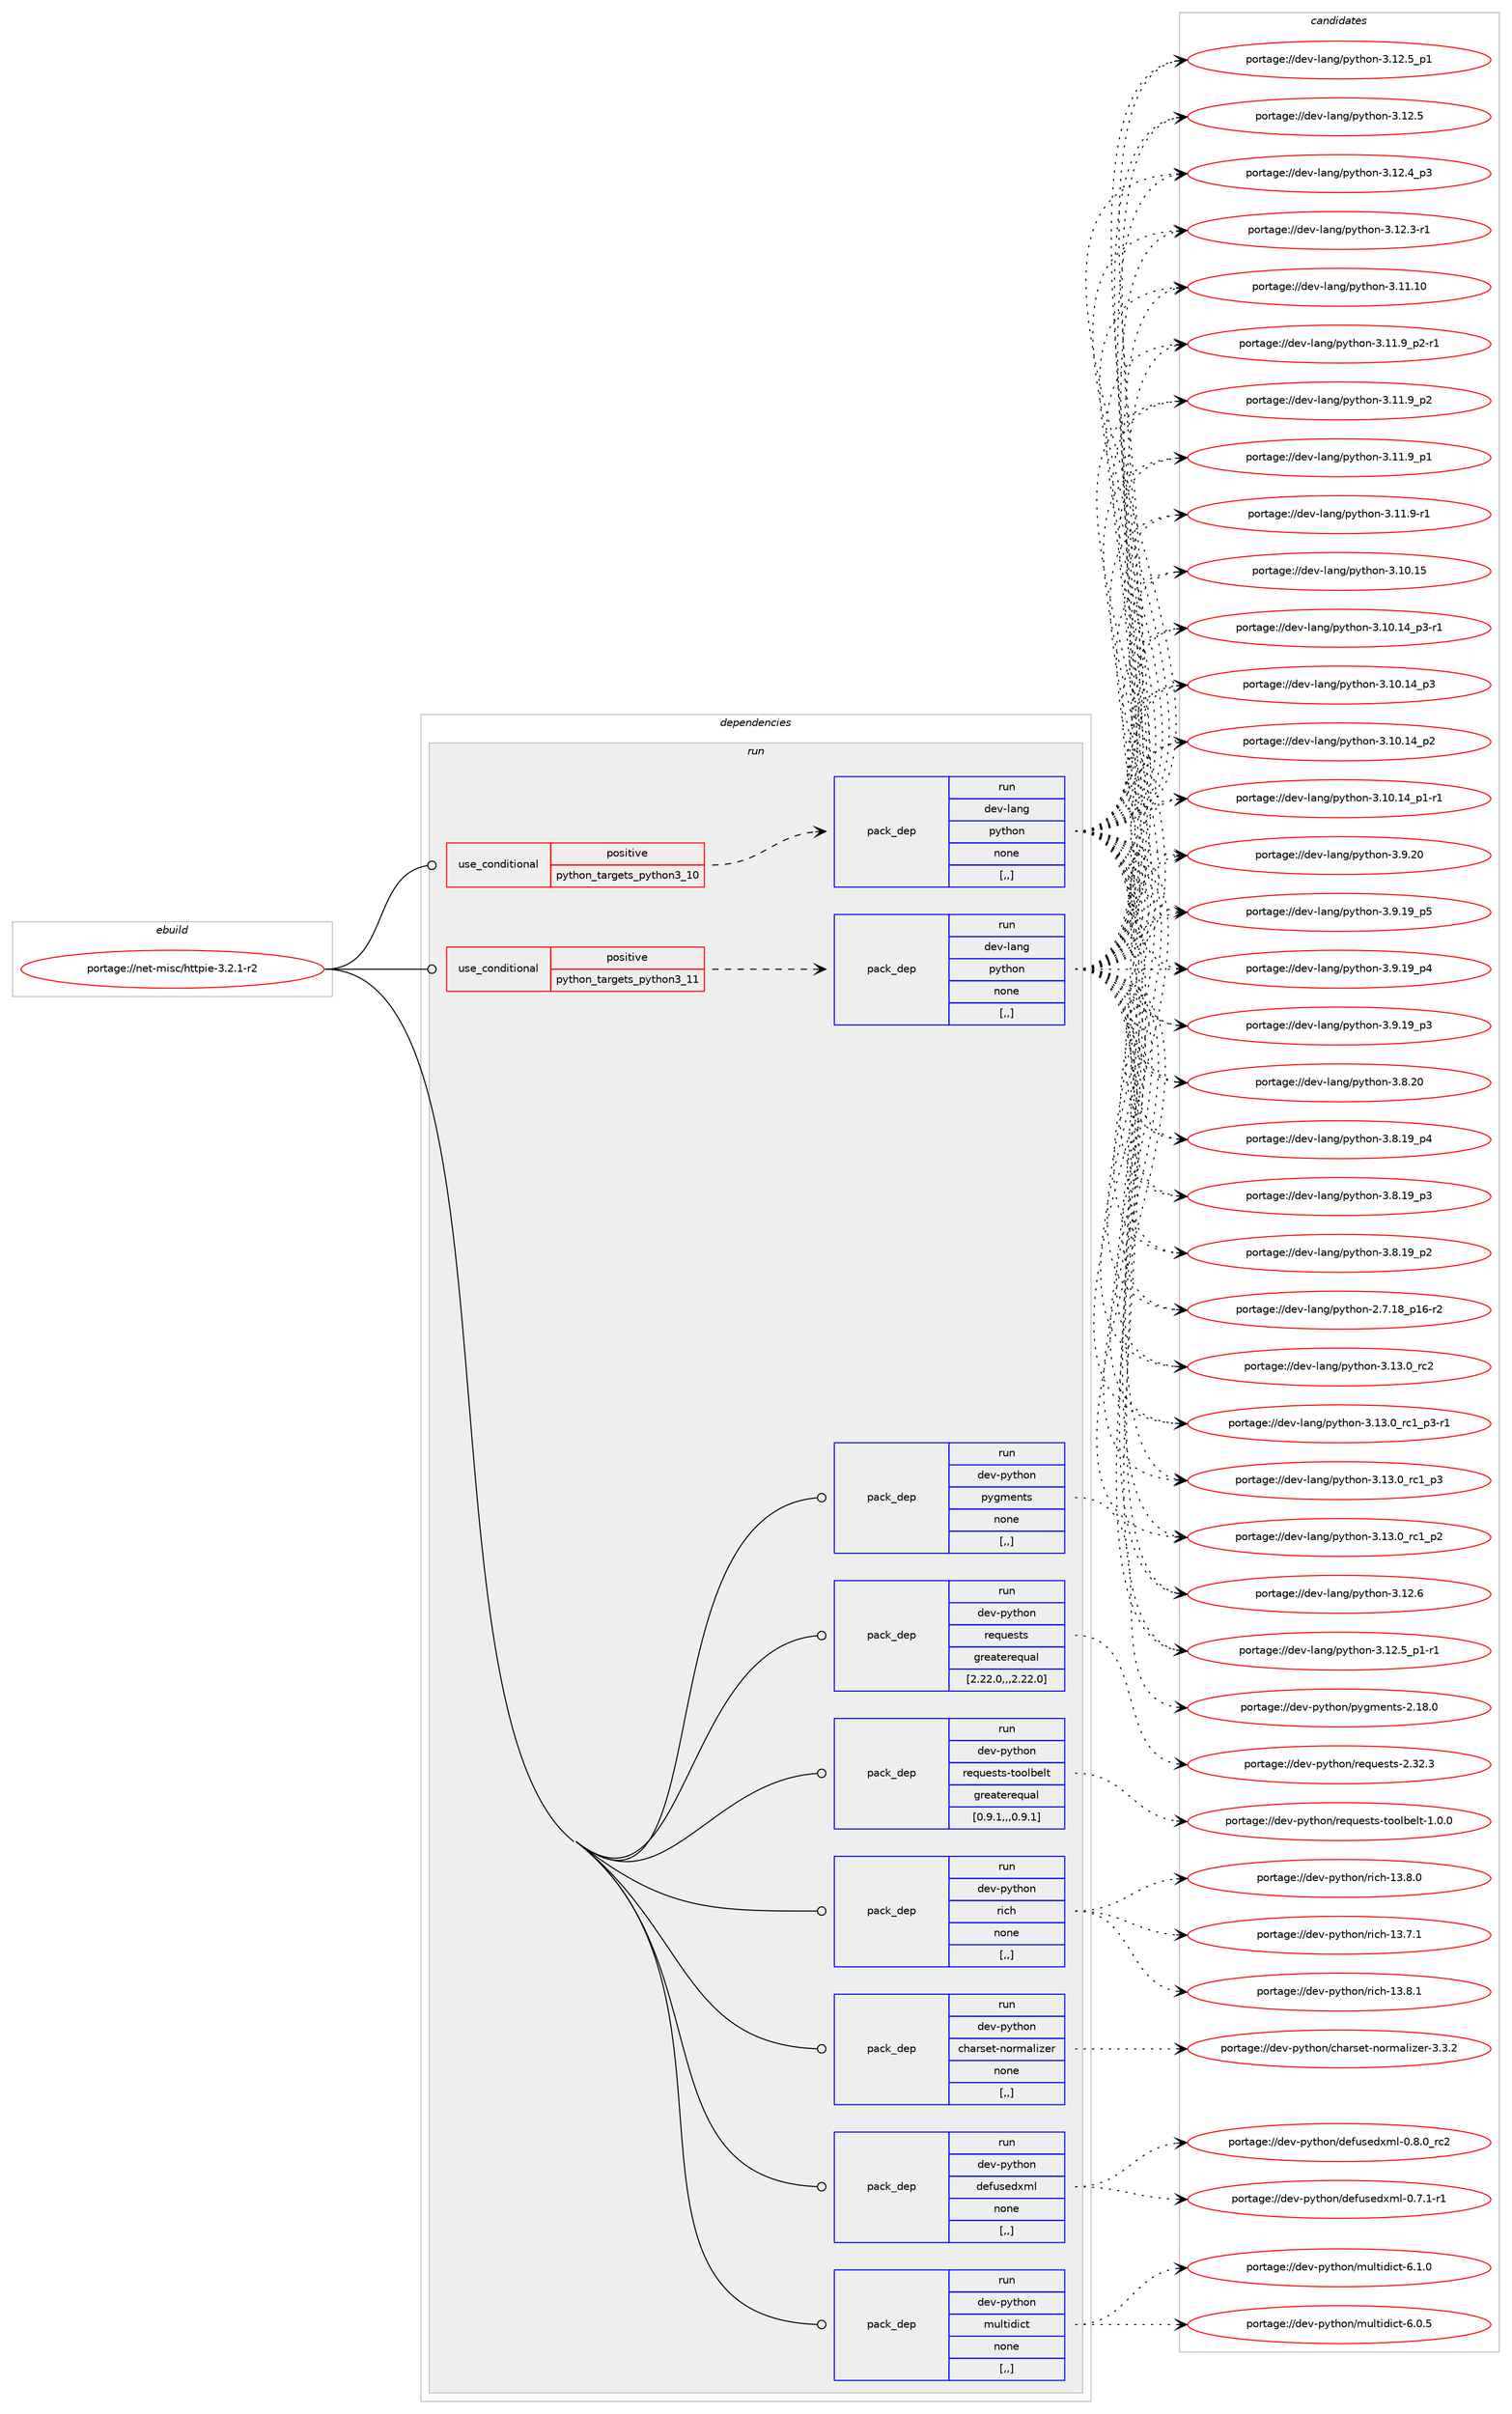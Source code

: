 digraph prolog {

# *************
# Graph options
# *************

newrank=true;
concentrate=true;
compound=true;
graph [rankdir=LR,fontname=Helvetica,fontsize=10,ranksep=1.5];#, ranksep=2.5, nodesep=0.2];
edge  [arrowhead=vee];
node  [fontname=Helvetica,fontsize=10];

# **********
# The ebuild
# **********

subgraph cluster_leftcol {
color=gray;
label=<<i>ebuild</i>>;
id [label="portage://net-misc/httpie-3.2.1-r2", color=red, width=4, href="../net-misc/httpie-3.2.1-r2.svg"];
}

# ****************
# The dependencies
# ****************

subgraph cluster_midcol {
color=gray;
label=<<i>dependencies</i>>;
subgraph cluster_compile {
fillcolor="#eeeeee";
style=filled;
label=<<i>compile</i>>;
}
subgraph cluster_compileandrun {
fillcolor="#eeeeee";
style=filled;
label=<<i>compile and run</i>>;
}
subgraph cluster_run {
fillcolor="#eeeeee";
style=filled;
label=<<i>run</i>>;
subgraph cond231313 {
dependency881185 [label=<<TABLE BORDER="0" CELLBORDER="1" CELLSPACING="0" CELLPADDING="4"><TR><TD ROWSPAN="3" CELLPADDING="10">use_conditional</TD></TR><TR><TD>positive</TD></TR><TR><TD>python_targets_python3_10</TD></TR></TABLE>>, shape=none, color=red];
subgraph pack643437 {
dependency881186 [label=<<TABLE BORDER="0" CELLBORDER="1" CELLSPACING="0" CELLPADDING="4" WIDTH="220"><TR><TD ROWSPAN="6" CELLPADDING="30">pack_dep</TD></TR><TR><TD WIDTH="110">run</TD></TR><TR><TD>dev-lang</TD></TR><TR><TD>python</TD></TR><TR><TD>none</TD></TR><TR><TD>[,,]</TD></TR></TABLE>>, shape=none, color=blue];
}
dependency881185:e -> dependency881186:w [weight=20,style="dashed",arrowhead="vee"];
}
id:e -> dependency881185:w [weight=20,style="solid",arrowhead="odot"];
subgraph cond231314 {
dependency881187 [label=<<TABLE BORDER="0" CELLBORDER="1" CELLSPACING="0" CELLPADDING="4"><TR><TD ROWSPAN="3" CELLPADDING="10">use_conditional</TD></TR><TR><TD>positive</TD></TR><TR><TD>python_targets_python3_11</TD></TR></TABLE>>, shape=none, color=red];
subgraph pack643438 {
dependency881188 [label=<<TABLE BORDER="0" CELLBORDER="1" CELLSPACING="0" CELLPADDING="4" WIDTH="220"><TR><TD ROWSPAN="6" CELLPADDING="30">pack_dep</TD></TR><TR><TD WIDTH="110">run</TD></TR><TR><TD>dev-lang</TD></TR><TR><TD>python</TD></TR><TR><TD>none</TD></TR><TR><TD>[,,]</TD></TR></TABLE>>, shape=none, color=blue];
}
dependency881187:e -> dependency881188:w [weight=20,style="dashed",arrowhead="vee"];
}
id:e -> dependency881187:w [weight=20,style="solid",arrowhead="odot"];
subgraph pack643439 {
dependency881189 [label=<<TABLE BORDER="0" CELLBORDER="1" CELLSPACING="0" CELLPADDING="4" WIDTH="220"><TR><TD ROWSPAN="6" CELLPADDING="30">pack_dep</TD></TR><TR><TD WIDTH="110">run</TD></TR><TR><TD>dev-python</TD></TR><TR><TD>charset-normalizer</TD></TR><TR><TD>none</TD></TR><TR><TD>[,,]</TD></TR></TABLE>>, shape=none, color=blue];
}
id:e -> dependency881189:w [weight=20,style="solid",arrowhead="odot"];
subgraph pack643440 {
dependency881190 [label=<<TABLE BORDER="0" CELLBORDER="1" CELLSPACING="0" CELLPADDING="4" WIDTH="220"><TR><TD ROWSPAN="6" CELLPADDING="30">pack_dep</TD></TR><TR><TD WIDTH="110">run</TD></TR><TR><TD>dev-python</TD></TR><TR><TD>defusedxml</TD></TR><TR><TD>none</TD></TR><TR><TD>[,,]</TD></TR></TABLE>>, shape=none, color=blue];
}
id:e -> dependency881190:w [weight=20,style="solid",arrowhead="odot"];
subgraph pack643441 {
dependency881191 [label=<<TABLE BORDER="0" CELLBORDER="1" CELLSPACING="0" CELLPADDING="4" WIDTH="220"><TR><TD ROWSPAN="6" CELLPADDING="30">pack_dep</TD></TR><TR><TD WIDTH="110">run</TD></TR><TR><TD>dev-python</TD></TR><TR><TD>multidict</TD></TR><TR><TD>none</TD></TR><TR><TD>[,,]</TD></TR></TABLE>>, shape=none, color=blue];
}
id:e -> dependency881191:w [weight=20,style="solid",arrowhead="odot"];
subgraph pack643442 {
dependency881192 [label=<<TABLE BORDER="0" CELLBORDER="1" CELLSPACING="0" CELLPADDING="4" WIDTH="220"><TR><TD ROWSPAN="6" CELLPADDING="30">pack_dep</TD></TR><TR><TD WIDTH="110">run</TD></TR><TR><TD>dev-python</TD></TR><TR><TD>pygments</TD></TR><TR><TD>none</TD></TR><TR><TD>[,,]</TD></TR></TABLE>>, shape=none, color=blue];
}
id:e -> dependency881192:w [weight=20,style="solid",arrowhead="odot"];
subgraph pack643443 {
dependency881193 [label=<<TABLE BORDER="0" CELLBORDER="1" CELLSPACING="0" CELLPADDING="4" WIDTH="220"><TR><TD ROWSPAN="6" CELLPADDING="30">pack_dep</TD></TR><TR><TD WIDTH="110">run</TD></TR><TR><TD>dev-python</TD></TR><TR><TD>requests</TD></TR><TR><TD>greaterequal</TD></TR><TR><TD>[2.22.0,,,2.22.0]</TD></TR></TABLE>>, shape=none, color=blue];
}
id:e -> dependency881193:w [weight=20,style="solid",arrowhead="odot"];
subgraph pack643444 {
dependency881194 [label=<<TABLE BORDER="0" CELLBORDER="1" CELLSPACING="0" CELLPADDING="4" WIDTH="220"><TR><TD ROWSPAN="6" CELLPADDING="30">pack_dep</TD></TR><TR><TD WIDTH="110">run</TD></TR><TR><TD>dev-python</TD></TR><TR><TD>requests-toolbelt</TD></TR><TR><TD>greaterequal</TD></TR><TR><TD>[0.9.1,,,0.9.1]</TD></TR></TABLE>>, shape=none, color=blue];
}
id:e -> dependency881194:w [weight=20,style="solid",arrowhead="odot"];
subgraph pack643445 {
dependency881195 [label=<<TABLE BORDER="0" CELLBORDER="1" CELLSPACING="0" CELLPADDING="4" WIDTH="220"><TR><TD ROWSPAN="6" CELLPADDING="30">pack_dep</TD></TR><TR><TD WIDTH="110">run</TD></TR><TR><TD>dev-python</TD></TR><TR><TD>rich</TD></TR><TR><TD>none</TD></TR><TR><TD>[,,]</TD></TR></TABLE>>, shape=none, color=blue];
}
id:e -> dependency881195:w [weight=20,style="solid",arrowhead="odot"];
}
}

# **************
# The candidates
# **************

subgraph cluster_choices {
rank=same;
color=gray;
label=<<i>candidates</i>>;

subgraph choice643437 {
color=black;
nodesep=1;
choice10010111845108971101034711212111610411111045514649514648951149950 [label="portage://dev-lang/python-3.13.0_rc2", color=red, width=4,href="../dev-lang/python-3.13.0_rc2.svg"];
choice1001011184510897110103471121211161041111104551464951464895114994995112514511449 [label="portage://dev-lang/python-3.13.0_rc1_p3-r1", color=red, width=4,href="../dev-lang/python-3.13.0_rc1_p3-r1.svg"];
choice100101118451089711010347112121116104111110455146495146489511499499511251 [label="portage://dev-lang/python-3.13.0_rc1_p3", color=red, width=4,href="../dev-lang/python-3.13.0_rc1_p3.svg"];
choice100101118451089711010347112121116104111110455146495146489511499499511250 [label="portage://dev-lang/python-3.13.0_rc1_p2", color=red, width=4,href="../dev-lang/python-3.13.0_rc1_p2.svg"];
choice10010111845108971101034711212111610411111045514649504654 [label="portage://dev-lang/python-3.12.6", color=red, width=4,href="../dev-lang/python-3.12.6.svg"];
choice1001011184510897110103471121211161041111104551464950465395112494511449 [label="portage://dev-lang/python-3.12.5_p1-r1", color=red, width=4,href="../dev-lang/python-3.12.5_p1-r1.svg"];
choice100101118451089711010347112121116104111110455146495046539511249 [label="portage://dev-lang/python-3.12.5_p1", color=red, width=4,href="../dev-lang/python-3.12.5_p1.svg"];
choice10010111845108971101034711212111610411111045514649504653 [label="portage://dev-lang/python-3.12.5", color=red, width=4,href="../dev-lang/python-3.12.5.svg"];
choice100101118451089711010347112121116104111110455146495046529511251 [label="portage://dev-lang/python-3.12.4_p3", color=red, width=4,href="../dev-lang/python-3.12.4_p3.svg"];
choice100101118451089711010347112121116104111110455146495046514511449 [label="portage://dev-lang/python-3.12.3-r1", color=red, width=4,href="../dev-lang/python-3.12.3-r1.svg"];
choice1001011184510897110103471121211161041111104551464949464948 [label="portage://dev-lang/python-3.11.10", color=red, width=4,href="../dev-lang/python-3.11.10.svg"];
choice1001011184510897110103471121211161041111104551464949465795112504511449 [label="portage://dev-lang/python-3.11.9_p2-r1", color=red, width=4,href="../dev-lang/python-3.11.9_p2-r1.svg"];
choice100101118451089711010347112121116104111110455146494946579511250 [label="portage://dev-lang/python-3.11.9_p2", color=red, width=4,href="../dev-lang/python-3.11.9_p2.svg"];
choice100101118451089711010347112121116104111110455146494946579511249 [label="portage://dev-lang/python-3.11.9_p1", color=red, width=4,href="../dev-lang/python-3.11.9_p1.svg"];
choice100101118451089711010347112121116104111110455146494946574511449 [label="portage://dev-lang/python-3.11.9-r1", color=red, width=4,href="../dev-lang/python-3.11.9-r1.svg"];
choice1001011184510897110103471121211161041111104551464948464953 [label="portage://dev-lang/python-3.10.15", color=red, width=4,href="../dev-lang/python-3.10.15.svg"];
choice100101118451089711010347112121116104111110455146494846495295112514511449 [label="portage://dev-lang/python-3.10.14_p3-r1", color=red, width=4,href="../dev-lang/python-3.10.14_p3-r1.svg"];
choice10010111845108971101034711212111610411111045514649484649529511251 [label="portage://dev-lang/python-3.10.14_p3", color=red, width=4,href="../dev-lang/python-3.10.14_p3.svg"];
choice10010111845108971101034711212111610411111045514649484649529511250 [label="portage://dev-lang/python-3.10.14_p2", color=red, width=4,href="../dev-lang/python-3.10.14_p2.svg"];
choice100101118451089711010347112121116104111110455146494846495295112494511449 [label="portage://dev-lang/python-3.10.14_p1-r1", color=red, width=4,href="../dev-lang/python-3.10.14_p1-r1.svg"];
choice10010111845108971101034711212111610411111045514657465048 [label="portage://dev-lang/python-3.9.20", color=red, width=4,href="../dev-lang/python-3.9.20.svg"];
choice100101118451089711010347112121116104111110455146574649579511253 [label="portage://dev-lang/python-3.9.19_p5", color=red, width=4,href="../dev-lang/python-3.9.19_p5.svg"];
choice100101118451089711010347112121116104111110455146574649579511252 [label="portage://dev-lang/python-3.9.19_p4", color=red, width=4,href="../dev-lang/python-3.9.19_p4.svg"];
choice100101118451089711010347112121116104111110455146574649579511251 [label="portage://dev-lang/python-3.9.19_p3", color=red, width=4,href="../dev-lang/python-3.9.19_p3.svg"];
choice10010111845108971101034711212111610411111045514656465048 [label="portage://dev-lang/python-3.8.20", color=red, width=4,href="../dev-lang/python-3.8.20.svg"];
choice100101118451089711010347112121116104111110455146564649579511252 [label="portage://dev-lang/python-3.8.19_p4", color=red, width=4,href="../dev-lang/python-3.8.19_p4.svg"];
choice100101118451089711010347112121116104111110455146564649579511251 [label="portage://dev-lang/python-3.8.19_p3", color=red, width=4,href="../dev-lang/python-3.8.19_p3.svg"];
choice100101118451089711010347112121116104111110455146564649579511250 [label="portage://dev-lang/python-3.8.19_p2", color=red, width=4,href="../dev-lang/python-3.8.19_p2.svg"];
choice100101118451089711010347112121116104111110455046554649569511249544511450 [label="portage://dev-lang/python-2.7.18_p16-r2", color=red, width=4,href="../dev-lang/python-2.7.18_p16-r2.svg"];
dependency881186:e -> choice10010111845108971101034711212111610411111045514649514648951149950:w [style=dotted,weight="100"];
dependency881186:e -> choice1001011184510897110103471121211161041111104551464951464895114994995112514511449:w [style=dotted,weight="100"];
dependency881186:e -> choice100101118451089711010347112121116104111110455146495146489511499499511251:w [style=dotted,weight="100"];
dependency881186:e -> choice100101118451089711010347112121116104111110455146495146489511499499511250:w [style=dotted,weight="100"];
dependency881186:e -> choice10010111845108971101034711212111610411111045514649504654:w [style=dotted,weight="100"];
dependency881186:e -> choice1001011184510897110103471121211161041111104551464950465395112494511449:w [style=dotted,weight="100"];
dependency881186:e -> choice100101118451089711010347112121116104111110455146495046539511249:w [style=dotted,weight="100"];
dependency881186:e -> choice10010111845108971101034711212111610411111045514649504653:w [style=dotted,weight="100"];
dependency881186:e -> choice100101118451089711010347112121116104111110455146495046529511251:w [style=dotted,weight="100"];
dependency881186:e -> choice100101118451089711010347112121116104111110455146495046514511449:w [style=dotted,weight="100"];
dependency881186:e -> choice1001011184510897110103471121211161041111104551464949464948:w [style=dotted,weight="100"];
dependency881186:e -> choice1001011184510897110103471121211161041111104551464949465795112504511449:w [style=dotted,weight="100"];
dependency881186:e -> choice100101118451089711010347112121116104111110455146494946579511250:w [style=dotted,weight="100"];
dependency881186:e -> choice100101118451089711010347112121116104111110455146494946579511249:w [style=dotted,weight="100"];
dependency881186:e -> choice100101118451089711010347112121116104111110455146494946574511449:w [style=dotted,weight="100"];
dependency881186:e -> choice1001011184510897110103471121211161041111104551464948464953:w [style=dotted,weight="100"];
dependency881186:e -> choice100101118451089711010347112121116104111110455146494846495295112514511449:w [style=dotted,weight="100"];
dependency881186:e -> choice10010111845108971101034711212111610411111045514649484649529511251:w [style=dotted,weight="100"];
dependency881186:e -> choice10010111845108971101034711212111610411111045514649484649529511250:w [style=dotted,weight="100"];
dependency881186:e -> choice100101118451089711010347112121116104111110455146494846495295112494511449:w [style=dotted,weight="100"];
dependency881186:e -> choice10010111845108971101034711212111610411111045514657465048:w [style=dotted,weight="100"];
dependency881186:e -> choice100101118451089711010347112121116104111110455146574649579511253:w [style=dotted,weight="100"];
dependency881186:e -> choice100101118451089711010347112121116104111110455146574649579511252:w [style=dotted,weight="100"];
dependency881186:e -> choice100101118451089711010347112121116104111110455146574649579511251:w [style=dotted,weight="100"];
dependency881186:e -> choice10010111845108971101034711212111610411111045514656465048:w [style=dotted,weight="100"];
dependency881186:e -> choice100101118451089711010347112121116104111110455146564649579511252:w [style=dotted,weight="100"];
dependency881186:e -> choice100101118451089711010347112121116104111110455146564649579511251:w [style=dotted,weight="100"];
dependency881186:e -> choice100101118451089711010347112121116104111110455146564649579511250:w [style=dotted,weight="100"];
dependency881186:e -> choice100101118451089711010347112121116104111110455046554649569511249544511450:w [style=dotted,weight="100"];
}
subgraph choice643438 {
color=black;
nodesep=1;
choice10010111845108971101034711212111610411111045514649514648951149950 [label="portage://dev-lang/python-3.13.0_rc2", color=red, width=4,href="../dev-lang/python-3.13.0_rc2.svg"];
choice1001011184510897110103471121211161041111104551464951464895114994995112514511449 [label="portage://dev-lang/python-3.13.0_rc1_p3-r1", color=red, width=4,href="../dev-lang/python-3.13.0_rc1_p3-r1.svg"];
choice100101118451089711010347112121116104111110455146495146489511499499511251 [label="portage://dev-lang/python-3.13.0_rc1_p3", color=red, width=4,href="../dev-lang/python-3.13.0_rc1_p3.svg"];
choice100101118451089711010347112121116104111110455146495146489511499499511250 [label="portage://dev-lang/python-3.13.0_rc1_p2", color=red, width=4,href="../dev-lang/python-3.13.0_rc1_p2.svg"];
choice10010111845108971101034711212111610411111045514649504654 [label="portage://dev-lang/python-3.12.6", color=red, width=4,href="../dev-lang/python-3.12.6.svg"];
choice1001011184510897110103471121211161041111104551464950465395112494511449 [label="portage://dev-lang/python-3.12.5_p1-r1", color=red, width=4,href="../dev-lang/python-3.12.5_p1-r1.svg"];
choice100101118451089711010347112121116104111110455146495046539511249 [label="portage://dev-lang/python-3.12.5_p1", color=red, width=4,href="../dev-lang/python-3.12.5_p1.svg"];
choice10010111845108971101034711212111610411111045514649504653 [label="portage://dev-lang/python-3.12.5", color=red, width=4,href="../dev-lang/python-3.12.5.svg"];
choice100101118451089711010347112121116104111110455146495046529511251 [label="portage://dev-lang/python-3.12.4_p3", color=red, width=4,href="../dev-lang/python-3.12.4_p3.svg"];
choice100101118451089711010347112121116104111110455146495046514511449 [label="portage://dev-lang/python-3.12.3-r1", color=red, width=4,href="../dev-lang/python-3.12.3-r1.svg"];
choice1001011184510897110103471121211161041111104551464949464948 [label="portage://dev-lang/python-3.11.10", color=red, width=4,href="../dev-lang/python-3.11.10.svg"];
choice1001011184510897110103471121211161041111104551464949465795112504511449 [label="portage://dev-lang/python-3.11.9_p2-r1", color=red, width=4,href="../dev-lang/python-3.11.9_p2-r1.svg"];
choice100101118451089711010347112121116104111110455146494946579511250 [label="portage://dev-lang/python-3.11.9_p2", color=red, width=4,href="../dev-lang/python-3.11.9_p2.svg"];
choice100101118451089711010347112121116104111110455146494946579511249 [label="portage://dev-lang/python-3.11.9_p1", color=red, width=4,href="../dev-lang/python-3.11.9_p1.svg"];
choice100101118451089711010347112121116104111110455146494946574511449 [label="portage://dev-lang/python-3.11.9-r1", color=red, width=4,href="../dev-lang/python-3.11.9-r1.svg"];
choice1001011184510897110103471121211161041111104551464948464953 [label="portage://dev-lang/python-3.10.15", color=red, width=4,href="../dev-lang/python-3.10.15.svg"];
choice100101118451089711010347112121116104111110455146494846495295112514511449 [label="portage://dev-lang/python-3.10.14_p3-r1", color=red, width=4,href="../dev-lang/python-3.10.14_p3-r1.svg"];
choice10010111845108971101034711212111610411111045514649484649529511251 [label="portage://dev-lang/python-3.10.14_p3", color=red, width=4,href="../dev-lang/python-3.10.14_p3.svg"];
choice10010111845108971101034711212111610411111045514649484649529511250 [label="portage://dev-lang/python-3.10.14_p2", color=red, width=4,href="../dev-lang/python-3.10.14_p2.svg"];
choice100101118451089711010347112121116104111110455146494846495295112494511449 [label="portage://dev-lang/python-3.10.14_p1-r1", color=red, width=4,href="../dev-lang/python-3.10.14_p1-r1.svg"];
choice10010111845108971101034711212111610411111045514657465048 [label="portage://dev-lang/python-3.9.20", color=red, width=4,href="../dev-lang/python-3.9.20.svg"];
choice100101118451089711010347112121116104111110455146574649579511253 [label="portage://dev-lang/python-3.9.19_p5", color=red, width=4,href="../dev-lang/python-3.9.19_p5.svg"];
choice100101118451089711010347112121116104111110455146574649579511252 [label="portage://dev-lang/python-3.9.19_p4", color=red, width=4,href="../dev-lang/python-3.9.19_p4.svg"];
choice100101118451089711010347112121116104111110455146574649579511251 [label="portage://dev-lang/python-3.9.19_p3", color=red, width=4,href="../dev-lang/python-3.9.19_p3.svg"];
choice10010111845108971101034711212111610411111045514656465048 [label="portage://dev-lang/python-3.8.20", color=red, width=4,href="../dev-lang/python-3.8.20.svg"];
choice100101118451089711010347112121116104111110455146564649579511252 [label="portage://dev-lang/python-3.8.19_p4", color=red, width=4,href="../dev-lang/python-3.8.19_p4.svg"];
choice100101118451089711010347112121116104111110455146564649579511251 [label="portage://dev-lang/python-3.8.19_p3", color=red, width=4,href="../dev-lang/python-3.8.19_p3.svg"];
choice100101118451089711010347112121116104111110455146564649579511250 [label="portage://dev-lang/python-3.8.19_p2", color=red, width=4,href="../dev-lang/python-3.8.19_p2.svg"];
choice100101118451089711010347112121116104111110455046554649569511249544511450 [label="portage://dev-lang/python-2.7.18_p16-r2", color=red, width=4,href="../dev-lang/python-2.7.18_p16-r2.svg"];
dependency881188:e -> choice10010111845108971101034711212111610411111045514649514648951149950:w [style=dotted,weight="100"];
dependency881188:e -> choice1001011184510897110103471121211161041111104551464951464895114994995112514511449:w [style=dotted,weight="100"];
dependency881188:e -> choice100101118451089711010347112121116104111110455146495146489511499499511251:w [style=dotted,weight="100"];
dependency881188:e -> choice100101118451089711010347112121116104111110455146495146489511499499511250:w [style=dotted,weight="100"];
dependency881188:e -> choice10010111845108971101034711212111610411111045514649504654:w [style=dotted,weight="100"];
dependency881188:e -> choice1001011184510897110103471121211161041111104551464950465395112494511449:w [style=dotted,weight="100"];
dependency881188:e -> choice100101118451089711010347112121116104111110455146495046539511249:w [style=dotted,weight="100"];
dependency881188:e -> choice10010111845108971101034711212111610411111045514649504653:w [style=dotted,weight="100"];
dependency881188:e -> choice100101118451089711010347112121116104111110455146495046529511251:w [style=dotted,weight="100"];
dependency881188:e -> choice100101118451089711010347112121116104111110455146495046514511449:w [style=dotted,weight="100"];
dependency881188:e -> choice1001011184510897110103471121211161041111104551464949464948:w [style=dotted,weight="100"];
dependency881188:e -> choice1001011184510897110103471121211161041111104551464949465795112504511449:w [style=dotted,weight="100"];
dependency881188:e -> choice100101118451089711010347112121116104111110455146494946579511250:w [style=dotted,weight="100"];
dependency881188:e -> choice100101118451089711010347112121116104111110455146494946579511249:w [style=dotted,weight="100"];
dependency881188:e -> choice100101118451089711010347112121116104111110455146494946574511449:w [style=dotted,weight="100"];
dependency881188:e -> choice1001011184510897110103471121211161041111104551464948464953:w [style=dotted,weight="100"];
dependency881188:e -> choice100101118451089711010347112121116104111110455146494846495295112514511449:w [style=dotted,weight="100"];
dependency881188:e -> choice10010111845108971101034711212111610411111045514649484649529511251:w [style=dotted,weight="100"];
dependency881188:e -> choice10010111845108971101034711212111610411111045514649484649529511250:w [style=dotted,weight="100"];
dependency881188:e -> choice100101118451089711010347112121116104111110455146494846495295112494511449:w [style=dotted,weight="100"];
dependency881188:e -> choice10010111845108971101034711212111610411111045514657465048:w [style=dotted,weight="100"];
dependency881188:e -> choice100101118451089711010347112121116104111110455146574649579511253:w [style=dotted,weight="100"];
dependency881188:e -> choice100101118451089711010347112121116104111110455146574649579511252:w [style=dotted,weight="100"];
dependency881188:e -> choice100101118451089711010347112121116104111110455146574649579511251:w [style=dotted,weight="100"];
dependency881188:e -> choice10010111845108971101034711212111610411111045514656465048:w [style=dotted,weight="100"];
dependency881188:e -> choice100101118451089711010347112121116104111110455146564649579511252:w [style=dotted,weight="100"];
dependency881188:e -> choice100101118451089711010347112121116104111110455146564649579511251:w [style=dotted,weight="100"];
dependency881188:e -> choice100101118451089711010347112121116104111110455146564649579511250:w [style=dotted,weight="100"];
dependency881188:e -> choice100101118451089711010347112121116104111110455046554649569511249544511450:w [style=dotted,weight="100"];
}
subgraph choice643439 {
color=black;
nodesep=1;
choice100101118451121211161041111104799104971141151011164511011111410997108105122101114455146514650 [label="portage://dev-python/charset-normalizer-3.3.2", color=red, width=4,href="../dev-python/charset-normalizer-3.3.2.svg"];
dependency881189:e -> choice100101118451121211161041111104799104971141151011164511011111410997108105122101114455146514650:w [style=dotted,weight="100"];
}
subgraph choice643440 {
color=black;
nodesep=1;
choice1001011184511212111610411111047100101102117115101100120109108454846564648951149950 [label="portage://dev-python/defusedxml-0.8.0_rc2", color=red, width=4,href="../dev-python/defusedxml-0.8.0_rc2.svg"];
choice10010111845112121116104111110471001011021171151011001201091084548465546494511449 [label="portage://dev-python/defusedxml-0.7.1-r1", color=red, width=4,href="../dev-python/defusedxml-0.7.1-r1.svg"];
dependency881190:e -> choice1001011184511212111610411111047100101102117115101100120109108454846564648951149950:w [style=dotted,weight="100"];
dependency881190:e -> choice10010111845112121116104111110471001011021171151011001201091084548465546494511449:w [style=dotted,weight="100"];
}
subgraph choice643441 {
color=black;
nodesep=1;
choice100101118451121211161041111104710911710811610510010599116455446494648 [label="portage://dev-python/multidict-6.1.0", color=red, width=4,href="../dev-python/multidict-6.1.0.svg"];
choice100101118451121211161041111104710911710811610510010599116455446484653 [label="portage://dev-python/multidict-6.0.5", color=red, width=4,href="../dev-python/multidict-6.0.5.svg"];
dependency881191:e -> choice100101118451121211161041111104710911710811610510010599116455446494648:w [style=dotted,weight="100"];
dependency881191:e -> choice100101118451121211161041111104710911710811610510010599116455446484653:w [style=dotted,weight="100"];
}
subgraph choice643442 {
color=black;
nodesep=1;
choice100101118451121211161041111104711212110310910111011611545504649564648 [label="portage://dev-python/pygments-2.18.0", color=red, width=4,href="../dev-python/pygments-2.18.0.svg"];
dependency881192:e -> choice100101118451121211161041111104711212110310910111011611545504649564648:w [style=dotted,weight="100"];
}
subgraph choice643443 {
color=black;
nodesep=1;
choice100101118451121211161041111104711410111311710111511611545504651504651 [label="portage://dev-python/requests-2.32.3", color=red, width=4,href="../dev-python/requests-2.32.3.svg"];
dependency881193:e -> choice100101118451121211161041111104711410111311710111511611545504651504651:w [style=dotted,weight="100"];
}
subgraph choice643444 {
color=black;
nodesep=1;
choice10010111845112121116104111110471141011131171011151161154511611111110898101108116454946484648 [label="portage://dev-python/requests-toolbelt-1.0.0", color=red, width=4,href="../dev-python/requests-toolbelt-1.0.0.svg"];
dependency881194:e -> choice10010111845112121116104111110471141011131171011151161154511611111110898101108116454946484648:w [style=dotted,weight="100"];
}
subgraph choice643445 {
color=black;
nodesep=1;
choice10010111845112121116104111110471141059910445495146564649 [label="portage://dev-python/rich-13.8.1", color=red, width=4,href="../dev-python/rich-13.8.1.svg"];
choice10010111845112121116104111110471141059910445495146564648 [label="portage://dev-python/rich-13.8.0", color=red, width=4,href="../dev-python/rich-13.8.0.svg"];
choice10010111845112121116104111110471141059910445495146554649 [label="portage://dev-python/rich-13.7.1", color=red, width=4,href="../dev-python/rich-13.7.1.svg"];
dependency881195:e -> choice10010111845112121116104111110471141059910445495146564649:w [style=dotted,weight="100"];
dependency881195:e -> choice10010111845112121116104111110471141059910445495146564648:w [style=dotted,weight="100"];
dependency881195:e -> choice10010111845112121116104111110471141059910445495146554649:w [style=dotted,weight="100"];
}
}

}
